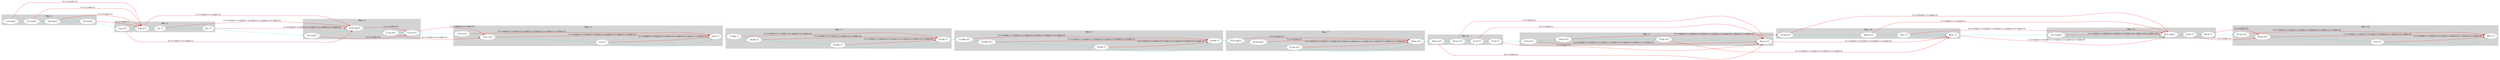 digraph G { 
rankdir=LR 
subgraph cluster0 {
node [style=filled,color=white];
style=filled;
color=lightgrey;
"1:(f maj7)"; 
"2:(f maj7)"; 
"3:(f maj7)"; 
"4:(f maj7)"; 
label = "Mes. 1"
}
subgraph cluster4 {
node [style=filled,color=white];
style=filled;
color=lightgrey;
"5:(g m7)"; 
"6:(g m7)"; 
"7:(c 7)"; 
"8:(c 7)"; 
label = "Mes. 2"
}
subgraph cluster8 {
node [style=filled,color=white];
style=filled;
color=lightgrey;
"9:(f maj7)"; 
"10:(f maj7)"; 
"11:(g m7)"; 
"12:(g m7)"; 
label = "Mes. 3"
}
subgraph cluster12 {
node [style=filled,color=white];
style=filled;
color=lightgrey;
"13:(c m7)"; 
"14:(c m7)"; 
"15:(f 7)"; 
"16:(f 7)"; 
label = "Mes. 4"
}
subgraph cluster16 {
node [style=filled,color=white];
style=filled;
color=lightgrey;
"17:(bb 7)"; 
"18:(bb 7)"; 
"19:(bb 7)"; 
"20:(bb 7)"; 
label = "Mes. 5"
}
subgraph cluster20 {
node [style=filled,color=white];
style=filled;
color=lightgrey;
"21:(bb m7)"; 
"22:(bb m7)"; 
"23:(eb 7)"; 
"24:(eb 7)"; 
label = "Mes. 6"
}
subgraph cluster24 {
node [style=filled,color=white];
style=filled;
color=lightgrey;
"25:(f maj7)"; 
"26:(f maj7)"; 
"27:(g m7)"; 
"28:(g m7)"; 
label = "Mes. 7"
}
subgraph cluster28 {
node [style=filled,color=white];
style=filled;
color=lightgrey;
"29:(a m7)"; 
"30:(a m7)"; 
"31:(d 7)"; 
"32:(d 7)"; 
label = "Mes. 8"
}
subgraph cluster32 {
node [style=filled,color=white];
style=filled;
color=lightgrey;
"33:(g m7)"; 
"34:(g m7)"; 
"35:(g m7)"; 
"36:(g m7)"; 
label = "Mes. 9"
}
subgraph cluster36 {
node [style=filled,color=white];
style=filled;
color=lightgrey;
"37:(g m7)"; 
"38:(g m7)"; 
"39:(c 7)"; 
"40:(c 7)"; 
label = "Mes. 10"
}
subgraph cluster40 {
node [style=filled,color=white];
style=filled;
color=lightgrey;
"41:(f maj7)"; 
"42:(f maj7)"; 
"43:(d 7)"; 
"44:(d 7)"; 
label = "Mes. 11"
}
subgraph cluster44 {
node [style=filled,color=white];
style=filled;
color=lightgrey;
"45:(g m7)"; 
"46:(g m7)"; 
"47:(c 7)"; 
"48:(c 7)"; 
label = "Mes. 12"
}
"1:(f maj7)" -> "2:(f maj7)" [color="turquoise", constraint=true];
"2:(f maj7)" -> "3:(f maj7)" [color="turquoise", constraint=true];
"3:(f maj7)" -> "4:(f maj7)" [color="turquoise", constraint=true];
"4:(f maj7)" -> "5:(g m7)" [color="turquoise", constraint=true];
"5:(g m7)" -> "6:(g m7)" [color="turquoise", constraint=true];
"6:(g m7)" -> "7:(c 7)" [color="turquoise", constraint=true];
"7:(c 7)" -> "8:(c 7)" [color="turquoise", constraint=true];
"8:(c 7)" -> "9:(f maj7)" [color="turquoise", constraint=true];
"9:(f maj7)" -> "10:(f maj7)" [color="turquoise", constraint=true];
"10:(f maj7)" -> "11:(g m7)" [color="turquoise", constraint=true];
"11:(g m7)" -> "12:(g m7)" [color="turquoise", constraint=true];
"12:(g m7)" -> "13:(c m7)" [color="turquoise", constraint=true];
"13:(c m7)" -> "14:(c m7)" [color="turquoise", constraint=true];
"14:(c m7)" -> "15:(f 7)" [color="turquoise", constraint=true];
"15:(f 7)" -> "16:(f 7)" [color="turquoise", constraint=true];
"16:(f 7)" -> "17:(bb 7)" [color="turquoise", constraint=true];
"17:(bb 7)" -> "18:(bb 7)" [color="turquoise", constraint=true];
"18:(bb 7)" -> "19:(bb 7)" [color="turquoise", constraint=true];
"19:(bb 7)" -> "20:(bb 7)" [color="turquoise", constraint=true];
"20:(bb 7)" -> "21:(bb m7)" [color="turquoise", constraint=true];
"21:(bb m7)" -> "22:(bb m7)" [color="turquoise", constraint=true];
"22:(bb m7)" -> "23:(eb 7)" [color="turquoise", constraint=true];
"23:(eb 7)" -> "24:(eb 7)" [color="turquoise", constraint=true];
"24:(eb 7)" -> "25:(f maj7)" [color="turquoise", constraint=true];
"25:(f maj7)" -> "26:(f maj7)" [color="turquoise", constraint=true];
"26:(f maj7)" -> "27:(g m7)" [color="turquoise", constraint=true];
"27:(g m7)" -> "28:(g m7)" [color="turquoise", constraint=true];
"28:(g m7)" -> "29:(a m7)" [color="turquoise", constraint=true];
"29:(a m7)" -> "30:(a m7)" [color="turquoise", constraint=true];
"30:(a m7)" -> "31:(d 7)" [color="turquoise", constraint=true];
"31:(d 7)" -> "32:(d 7)" [color="turquoise", constraint=true];
"32:(d 7)" -> "33:(g m7)" [color="turquoise", constraint=true];
"33:(g m7)" -> "34:(g m7)" [color="turquoise", constraint=true];
"34:(g m7)" -> "35:(g m7)" [color="turquoise", constraint=true];
"35:(g m7)" -> "36:(g m7)" [color="turquoise", constraint=true];
"36:(g m7)" -> "37:(g m7)" [color="turquoise", constraint=true];
"37:(g m7)" -> "38:(g m7)" [color="turquoise", constraint=true];
"38:(g m7)" -> "39:(c 7)" [color="turquoise", constraint=true];
"39:(c 7)" -> "40:(c 7)" [color="turquoise", constraint=true];
"40:(c 7)" -> "41:(f maj7)" [color="turquoise", constraint=true];
"41:(f maj7)" -> "42:(f maj7)" [color="turquoise", constraint=true];
"42:(f maj7)" -> "43:(d 7)" [color="turquoise", constraint=true];
"43:(d 7)" -> "44:(d 7)" [color="turquoise", constraint=true];
"44:(d 7)" -> "45:(g m7)" [color="turquoise", constraint=true];
"45:(g m7)" -> "46:(g m7)" [color="turquoise", constraint=true];
"46:(g m7)" -> "47:(c 7)" [color="turquoise", constraint=true];
"47:(c 7)" -> "48:(c 7)" [color="turquoise", constraint=true];
"1:(f maj7)" -> "6:(g m7)" [label="6 ( t=-2/nb=1)" , color="red", constraint=true, width=0.5];
"2:(f maj7)" -> "6:(g m7)" [label="5 ( t=-2/nb=1)" , color="red", constraint=true, width=0.5];
"3:(f maj7)" -> "6:(g m7)" [label="4 ( t=-2/nb=1)" , color="red", constraint=true, width=0.5];
"4:(f maj7)" -> "6:(g m7)" [label="3 ( t=-2/nb=1)" , color="red", constraint=true, width=0.5];
"5:(g m7)" -> "10:(f maj7)" [label="6 ( t=5/nb=1 t=-2/nb=1)" , color="red", constraint=true, width=1.0];
"6:(g m7)" -> "10:(f maj7)" [label="5 ( t=5/nb=1 t=-2/nb=1)" , color="red", constraint=true, width=1.0];
"7:(c 7)" -> "10:(f maj7)" [label="4 ( t=5/nb=1 t=2/nb=1 t=1/nb=1 t=-2/nb=2 t=-3/nb=3)" , color="red", constraint=true, width=4.0];
"8:(c 7)" -> "10:(f maj7)" [label="3 ( t=5/nb=1 t=2/nb=1 t=1/nb=1 t=-2/nb=2 t=-3/nb=3)" , color="red", constraint=true, width=4.0];
"9:(f maj7)" -> "12:(g m7)" [label="4 ( t=-2/nb=1)" , color="red", constraint=true, width=0.5];
"10:(f maj7)" -> "12:(g m7)" [label="3 ( t=-2/nb=1)" , color="red", constraint=true, width=0.5];
"11:(g m7)" -> "14:(c m7)" [label="4 ( t=2/nb=2 t=-5/nb=1)" , color="red", constraint=true, width=1.5];
"12:(g m7)" -> "14:(c m7)" [label="3 ( t=2/nb=2 t=-5/nb=1)" , color="red", constraint=true, width=1.5];
"13:(c m7)" -> "16:(f 7)" [label="4 ( t=6/nb=1 t=5/nb=2 t=3/nb=2 t=2/nb=3 t=-2/nb=1 t=-5/nb=1)" , color="red", constraint=true, width=5.0];
"14:(c m7)" -> "16:(f 7)" [label="3 ( t=6/nb=1 t=5/nb=2 t=3/nb=2 t=2/nb=3 t=-2/nb=1 t=-5/nb=1)" , color="red", constraint=true, width=5.0];
"15:(f 7)" -> "16:(f 7)" [label="2 ( t=6/nb=3 t=5/nb=2 t=3/nb=4 t=2/nb=9 t=-2/nb=1 t=-5/nb=3)" , color="red", constraint=true, width=11.0];
"17:(bb 7)" -> "20:(bb 7)" [label="4 ( t=0/nb=1 t=-1/nb=1 t=-4/nb=1 t=-5/nb=3)" , color="red", constraint=true, width=3.0];
"18:(bb 7)" -> "20:(bb 7)" [label="3 ( t=0/nb=2 t=-1/nb=2 t=-4/nb=2 t=-5/nb=6)" , color="red", constraint=true, width=6.0];
"19:(bb 7)" -> "20:(bb 7)" [label="2 ( t=3/nb=1 t=0/nb=3 t=-1/nb=3 t=-2/nb=2 t=-4/nb=4 t=-5/nb=9)" , color="red", constraint=true, width=11.0];
"21:(bb m7)" -> "24:(eb 7)" [label="4 ( t=5/nb=1 t=4/nb=1 t=3/nb=2 t=1/nb=2 t=0/nb=3 t=-4/nb=1)" , color="red", constraint=true, width=5.0];
"22:(bb m7)" -> "24:(eb 7)" [label="3 ( t=5/nb=1 t=4/nb=1 t=3/nb=2 t=1/nb=2 t=0/nb=3 t=-4/nb=1)" , color="red", constraint=true, width=5.0];
"23:(eb 7)" -> "24:(eb 7)" [label="2 ( t=5/nb=3 t=4/nb=3 t=3/nb=2 t=1/nb=4 t=0/nb=9 t=-4/nb=1)" , color="red", constraint=true, width=11.0];
"25:(f maj7)" -> "28:(g m7)" [label="4 ( t=-2/nb=1)" , color="red", constraint=true, width=0.5];
"26:(f maj7)" -> "28:(g m7)" [label="3 ( t=-2/nb=1)" , color="red", constraint=true, width=0.5];
"27:(g m7)" -> "28:(g m7)" [label="2 ( t=6/nb=3 t=5/nb=1 t=2/nb=9 t=1/nb=3 t=0/nb=2 t=-2/nb=4 t=-3/nb=9 t=-4/nb=3 t=-5/nb=6)" , color="red", constraint=true, width=20.0];
"29:(a m7)" -> "36:(g m7)" [label="8 ( t=2/nb=1)" , color="red", constraint=true, width=0.5];
"30:(a m7)" -> "36:(g m7)" [label="7 ( t=2/nb=1)" , color="red", constraint=true, width=0.5];
"31:(d 7)" -> "36:(g m7)" [label="6 ( t=2/nb=1)" , color="red", constraint=true, width=0.5];
"32:(d 7)" -> "36:(g m7)" [label="5 ( t=2/nb=1)" , color="red", constraint=true, width=0.5];
"33:(g m7)" -> "36:(g m7)" [label="4 ( t=6/nb=1 t=2/nb=3 t=1/nb=1 t=-2/nb=1 t=-3/nb=3 t=-4/nb=1 t=-5/nb=2)" , color="red", constraint=true, width=6.0];
"34:(g m7)" -> "37:(g m7)" [label="4 ( t=6/nb=1 t=2/nb=3 t=1/nb=1 t=-2/nb=1 t=-3/nb=3 t=-4/nb=1 t=-5/nb=2)" , color="red", constraint=true, width=6.0];
"35:(g m7)" -> "40:(c 7)" [label="6 ( t=2/nb=1 t=1/nb=1 t=-2/nb=1 t=-3/nb=3)" , color="red", constraint=true, width=3.0];
"36:(g m7)" -> "40:(c 7)" [label="5 ( t=2/nb=1 t=1/nb=1 t=-2/nb=1 t=-3/nb=3)" , color="red", constraint=true, width=3.0];
"37:(g m7)" -> "42:(f maj7)" [label="6 ( t=5/nb=1 t=-2/nb=1)" , color="red", constraint=true, width=1.0];
"38:(g m7)" -> "42:(f maj7)" [label="5 ( t=5/nb=1 t=-2/nb=1)" , color="red", constraint=true, width=1.0];
"39:(c 7)" -> "42:(f maj7)" [label="4 ( t=5/nb=1 t=2/nb=1 t=1/nb=1 t=-2/nb=2 t=-3/nb=3)" , color="red", constraint=true, width=4.0];
"40:(c 7)" -> "42:(f maj7)" [label="3 ( t=5/nb=1 t=2/nb=1 t=1/nb=1 t=-2/nb=2 t=-3/nb=3)" , color="red", constraint=true, width=4.0];
"41:(f maj7)" -> "42:(f maj7)" [label="2 ( t=5/nb=7 t=4/nb=6 t=2/nb=3 t=1/nb=3 t=-2/nb=14 t=-3/nb=12)" , color="red", constraint=true, width=22.5];
"43:(d 7)" -> "46:(g m7)" [label="4 ( t=2/nb=1)" , color="red", constraint=true, width=0.5];
"44:(d 7)" -> "46:(g m7)" [label="3 ( t=2/nb=1)" , color="red", constraint=true, width=0.5];
"45:(g m7)" -> "48:(c 7)" [label="4 ( t=5/nb=1 t=2/nb=1 t=1/nb=1 t=0/nb=2 t=-2/nb=2 t=-3/nb=3)" , color="red", constraint=true, width=5.0];
"46:(g m7)" -> "48:(c 7)" [label="3 ( t=5/nb=1 t=2/nb=1 t=1/nb=1 t=0/nb=2 t=-2/nb=2 t=-3/nb=3)" , color="red", constraint=true, width=5.0];
"47:(c 7)" -> "48:(c 7)" [label="2 ( t=5/nb=1 t=2/nb=3 t=1/nb=3 t=0/nb=2 t=-2/nb=4 t=-3/nb=9)" , color="red", constraint=true, width=11.0];
}